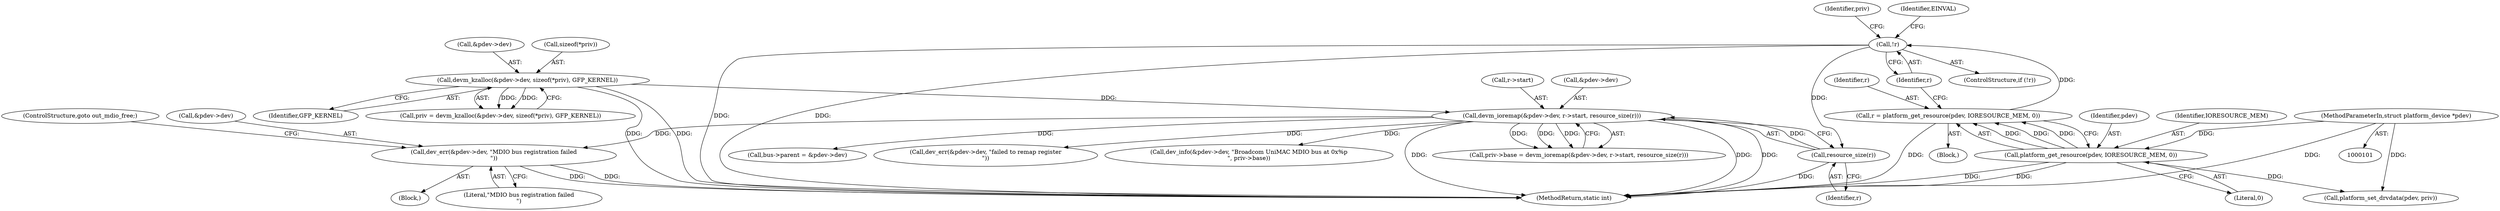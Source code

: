 digraph "0_linux_297a6961ffb8ff4dc66c9fbf53b924bd1dda05d5@pointer" {
"1000296" [label="(Call,dev_err(&pdev->dev, \"MDIO bus registration failed\n\"))"];
"1000157" [label="(Call,devm_ioremap(&pdev->dev, r->start, resource_size(r)))"];
"1000126" [label="(Call,devm_kzalloc(&pdev->dev, sizeof(*priv), GFP_KERNEL))"];
"1000165" [label="(Call,resource_size(r))"];
"1000148" [label="(Call,!r)"];
"1000141" [label="(Call,r = platform_get_resource(pdev, IORESOURCE_MEM, 0))"];
"1000143" [label="(Call,platform_get_resource(pdev, IORESOURCE_MEM, 0))"];
"1000102" [label="(MethodParameterIn,struct platform_device *pdev)"];
"1000322" [label="(MethodReturn,static int)"];
"1000296" [label="(Call,dev_err(&pdev->dev, \"MDIO bus registration failed\n\"))"];
"1000155" [label="(Identifier,priv)"];
"1000143" [label="(Call,platform_get_resource(pdev, IORESOURCE_MEM, 0))"];
"1000141" [label="(Call,r = platform_get_resource(pdev, IORESOURCE_MEM, 0))"];
"1000162" [label="(Call,r->start)"];
"1000142" [label="(Identifier,r)"];
"1000295" [label="(Block,)"];
"1000303" [label="(Call,platform_set_drvdata(pdev, priv))"];
"1000166" [label="(Identifier,r)"];
"1000144" [label="(Identifier,pdev)"];
"1000131" [label="(Call,sizeof(*priv))"];
"1000153" [label="(Call,priv->base = devm_ioremap(&pdev->dev, r->start, resource_size(r)))"];
"1000253" [label="(Call,bus->parent = &pdev->dev)"];
"1000134" [label="(Identifier,GFP_KERNEL)"];
"1000103" [label="(Block,)"];
"1000102" [label="(MethodParameterIn,struct platform_device *pdev)"];
"1000165" [label="(Call,resource_size(r))"];
"1000157" [label="(Call,devm_ioremap(&pdev->dev, r->start, resource_size(r)))"];
"1000173" [label="(Call,dev_err(&pdev->dev, \"failed to remap register\n\"))"];
"1000302" [label="(ControlStructure,goto out_mdio_free;)"];
"1000147" [label="(ControlStructure,if (!r))"];
"1000301" [label="(Literal,\"MDIO bus registration failed\n\")"];
"1000145" [label="(Identifier,IORESOURCE_MEM)"];
"1000152" [label="(Identifier,EINVAL)"];
"1000297" [label="(Call,&pdev->dev)"];
"1000126" [label="(Call,devm_kzalloc(&pdev->dev, sizeof(*priv), GFP_KERNEL))"];
"1000149" [label="(Identifier,r)"];
"1000124" [label="(Call,priv = devm_kzalloc(&pdev->dev, sizeof(*priv), GFP_KERNEL))"];
"1000158" [label="(Call,&pdev->dev)"];
"1000127" [label="(Call,&pdev->dev)"];
"1000306" [label="(Call,dev_info(&pdev->dev, \"Broadcom UniMAC MDIO bus at 0x%p\n\", priv->base))"];
"1000146" [label="(Literal,0)"];
"1000148" [label="(Call,!r)"];
"1000296" -> "1000295"  [label="AST: "];
"1000296" -> "1000301"  [label="CFG: "];
"1000297" -> "1000296"  [label="AST: "];
"1000301" -> "1000296"  [label="AST: "];
"1000302" -> "1000296"  [label="CFG: "];
"1000296" -> "1000322"  [label="DDG: "];
"1000296" -> "1000322"  [label="DDG: "];
"1000157" -> "1000296"  [label="DDG: "];
"1000157" -> "1000153"  [label="AST: "];
"1000157" -> "1000165"  [label="CFG: "];
"1000158" -> "1000157"  [label="AST: "];
"1000162" -> "1000157"  [label="AST: "];
"1000165" -> "1000157"  [label="AST: "];
"1000153" -> "1000157"  [label="CFG: "];
"1000157" -> "1000322"  [label="DDG: "];
"1000157" -> "1000322"  [label="DDG: "];
"1000157" -> "1000322"  [label="DDG: "];
"1000157" -> "1000153"  [label="DDG: "];
"1000157" -> "1000153"  [label="DDG: "];
"1000157" -> "1000153"  [label="DDG: "];
"1000126" -> "1000157"  [label="DDG: "];
"1000165" -> "1000157"  [label="DDG: "];
"1000157" -> "1000173"  [label="DDG: "];
"1000157" -> "1000253"  [label="DDG: "];
"1000157" -> "1000306"  [label="DDG: "];
"1000126" -> "1000124"  [label="AST: "];
"1000126" -> "1000134"  [label="CFG: "];
"1000127" -> "1000126"  [label="AST: "];
"1000131" -> "1000126"  [label="AST: "];
"1000134" -> "1000126"  [label="AST: "];
"1000124" -> "1000126"  [label="CFG: "];
"1000126" -> "1000322"  [label="DDG: "];
"1000126" -> "1000322"  [label="DDG: "];
"1000126" -> "1000124"  [label="DDG: "];
"1000126" -> "1000124"  [label="DDG: "];
"1000165" -> "1000166"  [label="CFG: "];
"1000166" -> "1000165"  [label="AST: "];
"1000165" -> "1000322"  [label="DDG: "];
"1000148" -> "1000165"  [label="DDG: "];
"1000148" -> "1000147"  [label="AST: "];
"1000148" -> "1000149"  [label="CFG: "];
"1000149" -> "1000148"  [label="AST: "];
"1000152" -> "1000148"  [label="CFG: "];
"1000155" -> "1000148"  [label="CFG: "];
"1000148" -> "1000322"  [label="DDG: "];
"1000148" -> "1000322"  [label="DDG: "];
"1000141" -> "1000148"  [label="DDG: "];
"1000141" -> "1000103"  [label="AST: "];
"1000141" -> "1000143"  [label="CFG: "];
"1000142" -> "1000141"  [label="AST: "];
"1000143" -> "1000141"  [label="AST: "];
"1000149" -> "1000141"  [label="CFG: "];
"1000141" -> "1000322"  [label="DDG: "];
"1000143" -> "1000141"  [label="DDG: "];
"1000143" -> "1000141"  [label="DDG: "];
"1000143" -> "1000141"  [label="DDG: "];
"1000143" -> "1000146"  [label="CFG: "];
"1000144" -> "1000143"  [label="AST: "];
"1000145" -> "1000143"  [label="AST: "];
"1000146" -> "1000143"  [label="AST: "];
"1000143" -> "1000322"  [label="DDG: "];
"1000143" -> "1000322"  [label="DDG: "];
"1000102" -> "1000143"  [label="DDG: "];
"1000143" -> "1000303"  [label="DDG: "];
"1000102" -> "1000101"  [label="AST: "];
"1000102" -> "1000322"  [label="DDG: "];
"1000102" -> "1000303"  [label="DDG: "];
}
